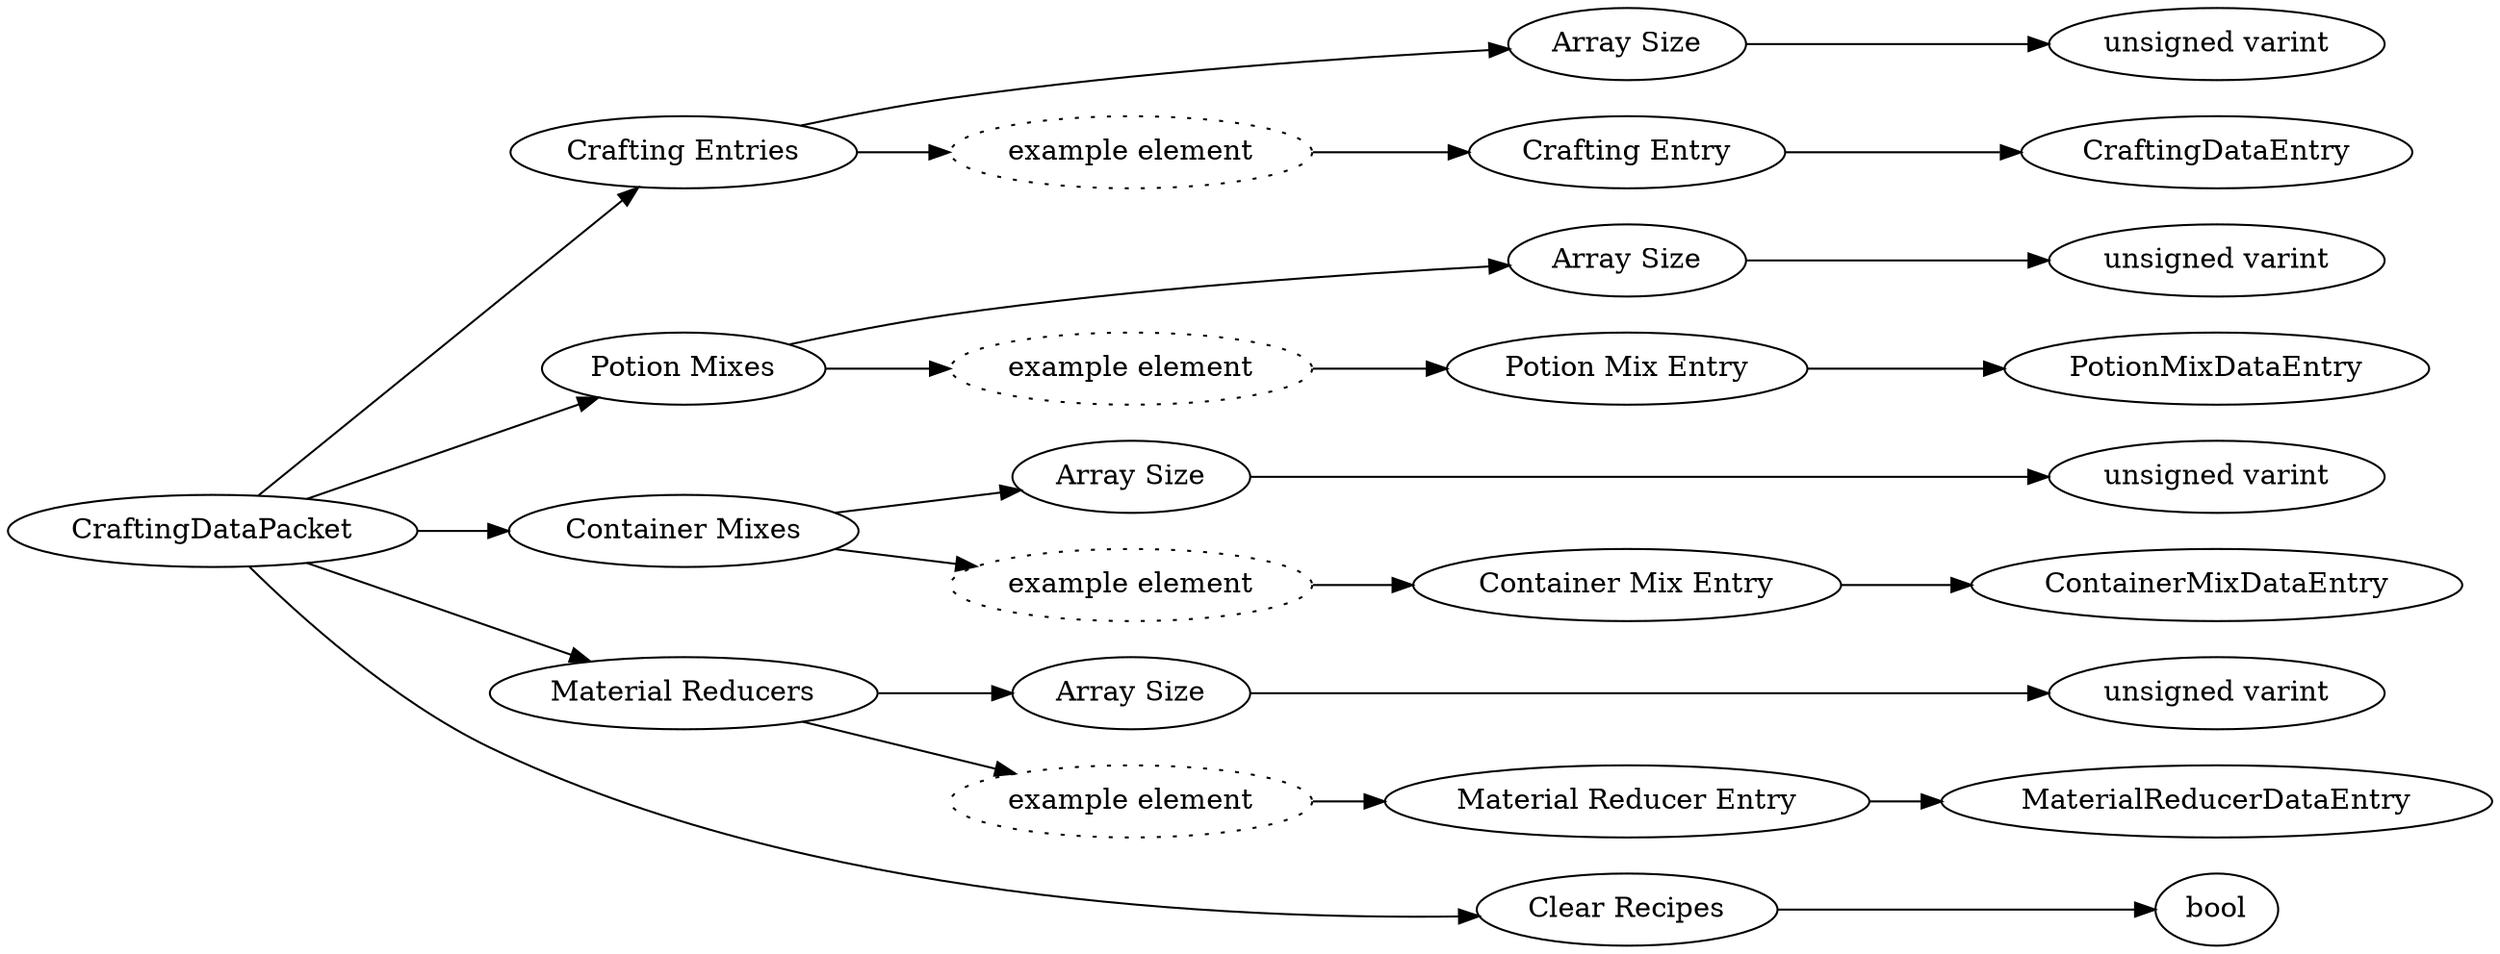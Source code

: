 digraph "CraftingDataPacket" {
rankdir = LR
0
0 -> 1
1 -> 2
2 -> 3
1 -> 4
4 -> 5
5 -> 6
0 -> 7
7 -> 8
8 -> 9
7 -> 10
10 -> 11
11 -> 25
0 -> 26
26 -> 27
27 -> 28
26 -> 29
29 -> 30
30 -> 38
0 -> 39
39 -> 40
40 -> 41
39 -> 42
42 -> 43
43 -> 55
0 -> 56
56 -> 57

0 [label="CraftingDataPacket",comment="name: \"CraftingDataPacket\", typeName: \"\", id: 0, branchId: 52, recurseId: -1, attributes: 0, notes: \"\""];
1 [label="Crafting Entries",comment="name: \"Crafting Entries\", typeName: \"\", id: 1, branchId: 0, recurseId: -1, attributes: 8, notes: \"\""];
2 [label="Array Size",comment="name: \"Array Size\", typeName: \"\", id: 2, branchId: 0, recurseId: -1, attributes: 0, notes: \"\""];
3 [label="unsigned varint",comment="name: \"unsigned varint\", typeName: \"\", id: 3, branchId: 0, recurseId: -1, attributes: 512, notes: \"\""];
4 [label="example element",style=dotted,comment="name: \"example element\", typeName: \"\", id: 4, branchId: 0, recurseId: -1, attributes: 16, notes: \"\""];
5 [label="Crafting Entry",comment="name: \"Crafting Entry\", typeName: \"CraftingDataEntry\", id: 5, branchId: 0, recurseId: -1, attributes: 256, notes: \"\""];
6 [label="CraftingDataEntry",comment="name: \"CraftingDataEntry\", typeName: \"\", id: 6, branchId: 0, recurseId: -1, attributes: 512, notes: \"\""];
7 [label="Potion Mixes",comment="name: \"Potion Mixes\", typeName: \"\", id: 7, branchId: 0, recurseId: -1, attributes: 8, notes: \"\""];
8 [label="Array Size",comment="name: \"Array Size\", typeName: \"\", id: 8, branchId: 0, recurseId: -1, attributes: 0, notes: \"\""];
9 [label="unsigned varint",comment="name: \"unsigned varint\", typeName: \"\", id: 9, branchId: 0, recurseId: -1, attributes: 512, notes: \"\""];
10 [label="example element",style=dotted,comment="name: \"example element\", typeName: \"\", id: 10, branchId: 0, recurseId: -1, attributes: 16, notes: \"\""];
11 [label="Potion Mix Entry",comment="name: \"Potion Mix Entry\", typeName: \"PotionMixDataEntry\", id: 11, branchId: 0, recurseId: -1, attributes: 256, notes: \"\""];
25 [label="PotionMixDataEntry",comment="name: \"PotionMixDataEntry\", typeName: \"\", id: 25, branchId: 0, recurseId: -1, attributes: 512, notes: \"\""];
26 [label="Container Mixes",comment="name: \"Container Mixes\", typeName: \"\", id: 26, branchId: 0, recurseId: -1, attributes: 8, notes: \"\""];
27 [label="Array Size",comment="name: \"Array Size\", typeName: \"\", id: 27, branchId: 0, recurseId: -1, attributes: 0, notes: \"\""];
28 [label="unsigned varint",comment="name: \"unsigned varint\", typeName: \"\", id: 28, branchId: 0, recurseId: -1, attributes: 512, notes: \"\""];
29 [label="example element",style=dotted,comment="name: \"example element\", typeName: \"\", id: 29, branchId: 0, recurseId: -1, attributes: 16, notes: \"\""];
30 [label="Container Mix Entry",comment="name: \"Container Mix Entry\", typeName: \"ContainerMixDataEntry\", id: 30, branchId: 0, recurseId: -1, attributes: 256, notes: \"\""];
38 [label="ContainerMixDataEntry",comment="name: \"ContainerMixDataEntry\", typeName: \"\", id: 38, branchId: 0, recurseId: -1, attributes: 512, notes: \"\""];
39 [label="Material Reducers",comment="name: \"Material Reducers\", typeName: \"\", id: 39, branchId: 0, recurseId: -1, attributes: 8, notes: \"\""];
40 [label="Array Size",comment="name: \"Array Size\", typeName: \"\", id: 40, branchId: 0, recurseId: -1, attributes: 0, notes: \"\""];
41 [label="unsigned varint",comment="name: \"unsigned varint\", typeName: \"\", id: 41, branchId: 0, recurseId: -1, attributes: 512, notes: \"\""];
42 [label="example element",style=dotted,comment="name: \"example element\", typeName: \"\", id: 42, branchId: 0, recurseId: -1, attributes: 16, notes: \"\""];
43 [label="Material Reducer Entry",comment="name: \"Material Reducer Entry\", typeName: \"MaterialReducerDataEntry\", id: 43, branchId: 0, recurseId: -1, attributes: 256, notes: \"\""];
55 [label="MaterialReducerDataEntry",comment="name: \"MaterialReducerDataEntry\", typeName: \"\", id: 55, branchId: 0, recurseId: -1, attributes: 512, notes: \"\""];
56 [label="Clear Recipes",comment="name: \"Clear Recipes\", typeName: \"\", id: 56, branchId: 0, recurseId: -1, attributes: 0, notes: \"\""];
57 [label="bool",comment="name: \"bool\", typeName: \"\", id: 57, branchId: 0, recurseId: -1, attributes: 512, notes: \"\""];
{ rank = max;3;6;9;25;28;38;41;55;57}

}
